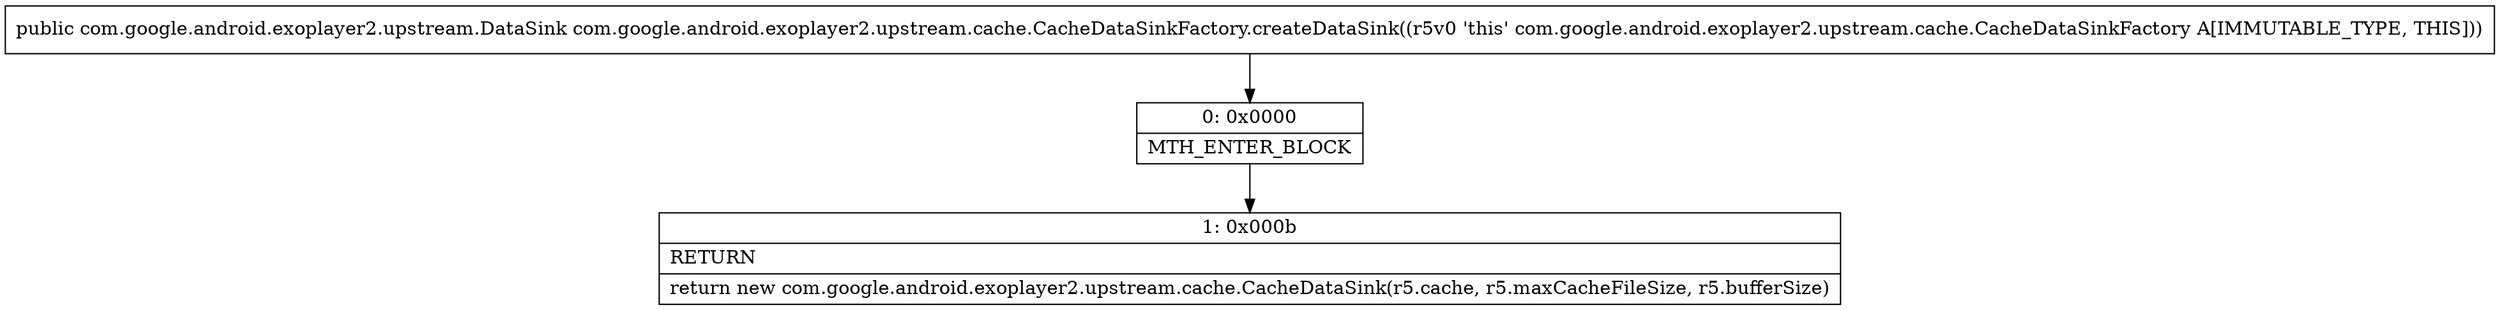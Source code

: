 digraph "CFG forcom.google.android.exoplayer2.upstream.cache.CacheDataSinkFactory.createDataSink()Lcom\/google\/android\/exoplayer2\/upstream\/DataSink;" {
Node_0 [shape=record,label="{0\:\ 0x0000|MTH_ENTER_BLOCK\l}"];
Node_1 [shape=record,label="{1\:\ 0x000b|RETURN\l|return new com.google.android.exoplayer2.upstream.cache.CacheDataSink(r5.cache, r5.maxCacheFileSize, r5.bufferSize)\l}"];
MethodNode[shape=record,label="{public com.google.android.exoplayer2.upstream.DataSink com.google.android.exoplayer2.upstream.cache.CacheDataSinkFactory.createDataSink((r5v0 'this' com.google.android.exoplayer2.upstream.cache.CacheDataSinkFactory A[IMMUTABLE_TYPE, THIS])) }"];
MethodNode -> Node_0;
Node_0 -> Node_1;
}

